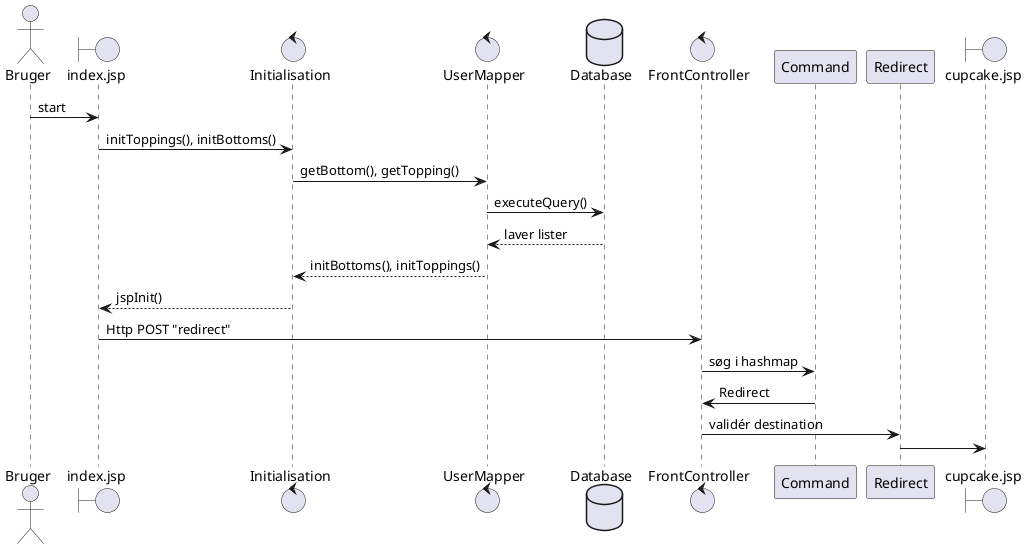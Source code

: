 @startuml

actor Bruger
boundary index.jsp
control Initialisation
control UserMapper
database Database
control FrontController




Bruger -> index.jsp : start
index.jsp -> Initialisation : initToppings(), initBottoms()
Initialisation -> UserMapper : getBottom(), getTopping()
UserMapper -> Database : executeQuery()
Database --> UserMapper : laver lister
UserMapper --> Initialisation : initBottoms(), initToppings()
Initialisation --> index.jsp : jspInit()
index.jsp -> FrontController : Http POST "redirect"
FrontController -> Command : søg i hashmap
Command -> FrontController : Redirect
FrontController -> Redirect : validér destination
boundary cupcake.jsp
Redirect -> cupcake.jsp :

@enduml